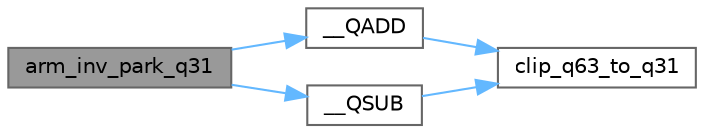 digraph "arm_inv_park_q31"
{
 // LATEX_PDF_SIZE
  bgcolor="transparent";
  edge [fontname=Helvetica,fontsize=10,labelfontname=Helvetica,labelfontsize=10];
  node [fontname=Helvetica,fontsize=10,shape=box,height=0.2,width=0.4];
  rankdir="LR";
  Node1 [id="Node000001",label="arm_inv_park_q31",height=0.2,width=0.4,color="gray40", fillcolor="grey60", style="filled", fontcolor="black",tooltip="Inverse Park transform for Q31 version."];
  Node1 -> Node2 [id="edge1_Node000001_Node000002",color="steelblue1",style="solid",tooltip=" "];
  Node2 [id="Node000002",label="__QADD",height=0.2,width=0.4,color="grey40", fillcolor="white", style="filled",URL="$arm__math_8h.html#ab9f3cfbfb0f12975ab91ddb179160dcb",tooltip=" "];
  Node2 -> Node3 [id="edge2_Node000002_Node000003",color="steelblue1",style="solid",tooltip=" "];
  Node3 [id="Node000003",label="clip_q63_to_q31",height=0.2,width=0.4,color="grey40", fillcolor="white", style="filled",URL="$arm__math_8h.html#a9a94b78de0f083bd8fadf3c3abe40431",tooltip="Clips Q63 to Q31 values."];
  Node1 -> Node4 [id="edge3_Node000001_Node000004",color="steelblue1",style="solid",tooltip=" "];
  Node4 [id="Node000004",label="__QSUB",height=0.2,width=0.4,color="grey40", fillcolor="white", style="filled",URL="$arm__math_8h.html#a15e896d0146c280e600d00f609832350",tooltip=" "];
  Node4 -> Node3 [id="edge4_Node000004_Node000003",color="steelblue1",style="solid",tooltip=" "];
}

